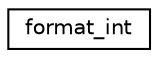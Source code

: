 digraph "Graphical Class Hierarchy"
{
  edge [fontname="Helvetica",fontsize="10",labelfontname="Helvetica",labelfontsize="10"];
  node [fontname="Helvetica",fontsize="10",shape=record];
  rankdir="LR";
  Node1 [label="format_int",height=0.2,width=0.4,color="black", fillcolor="white", style="filled",URL="$classformat__int.html"];
}
